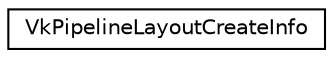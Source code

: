 digraph "Graphical Class Hierarchy"
{
 // LATEX_PDF_SIZE
  edge [fontname="Helvetica",fontsize="10",labelfontname="Helvetica",labelfontsize="10"];
  node [fontname="Helvetica",fontsize="10",shape=record];
  rankdir="LR";
  Node0 [label="VkPipelineLayoutCreateInfo",height=0.2,width=0.4,color="black", fillcolor="white", style="filled",URL="$structVkPipelineLayoutCreateInfo.html",tooltip=" "];
}
